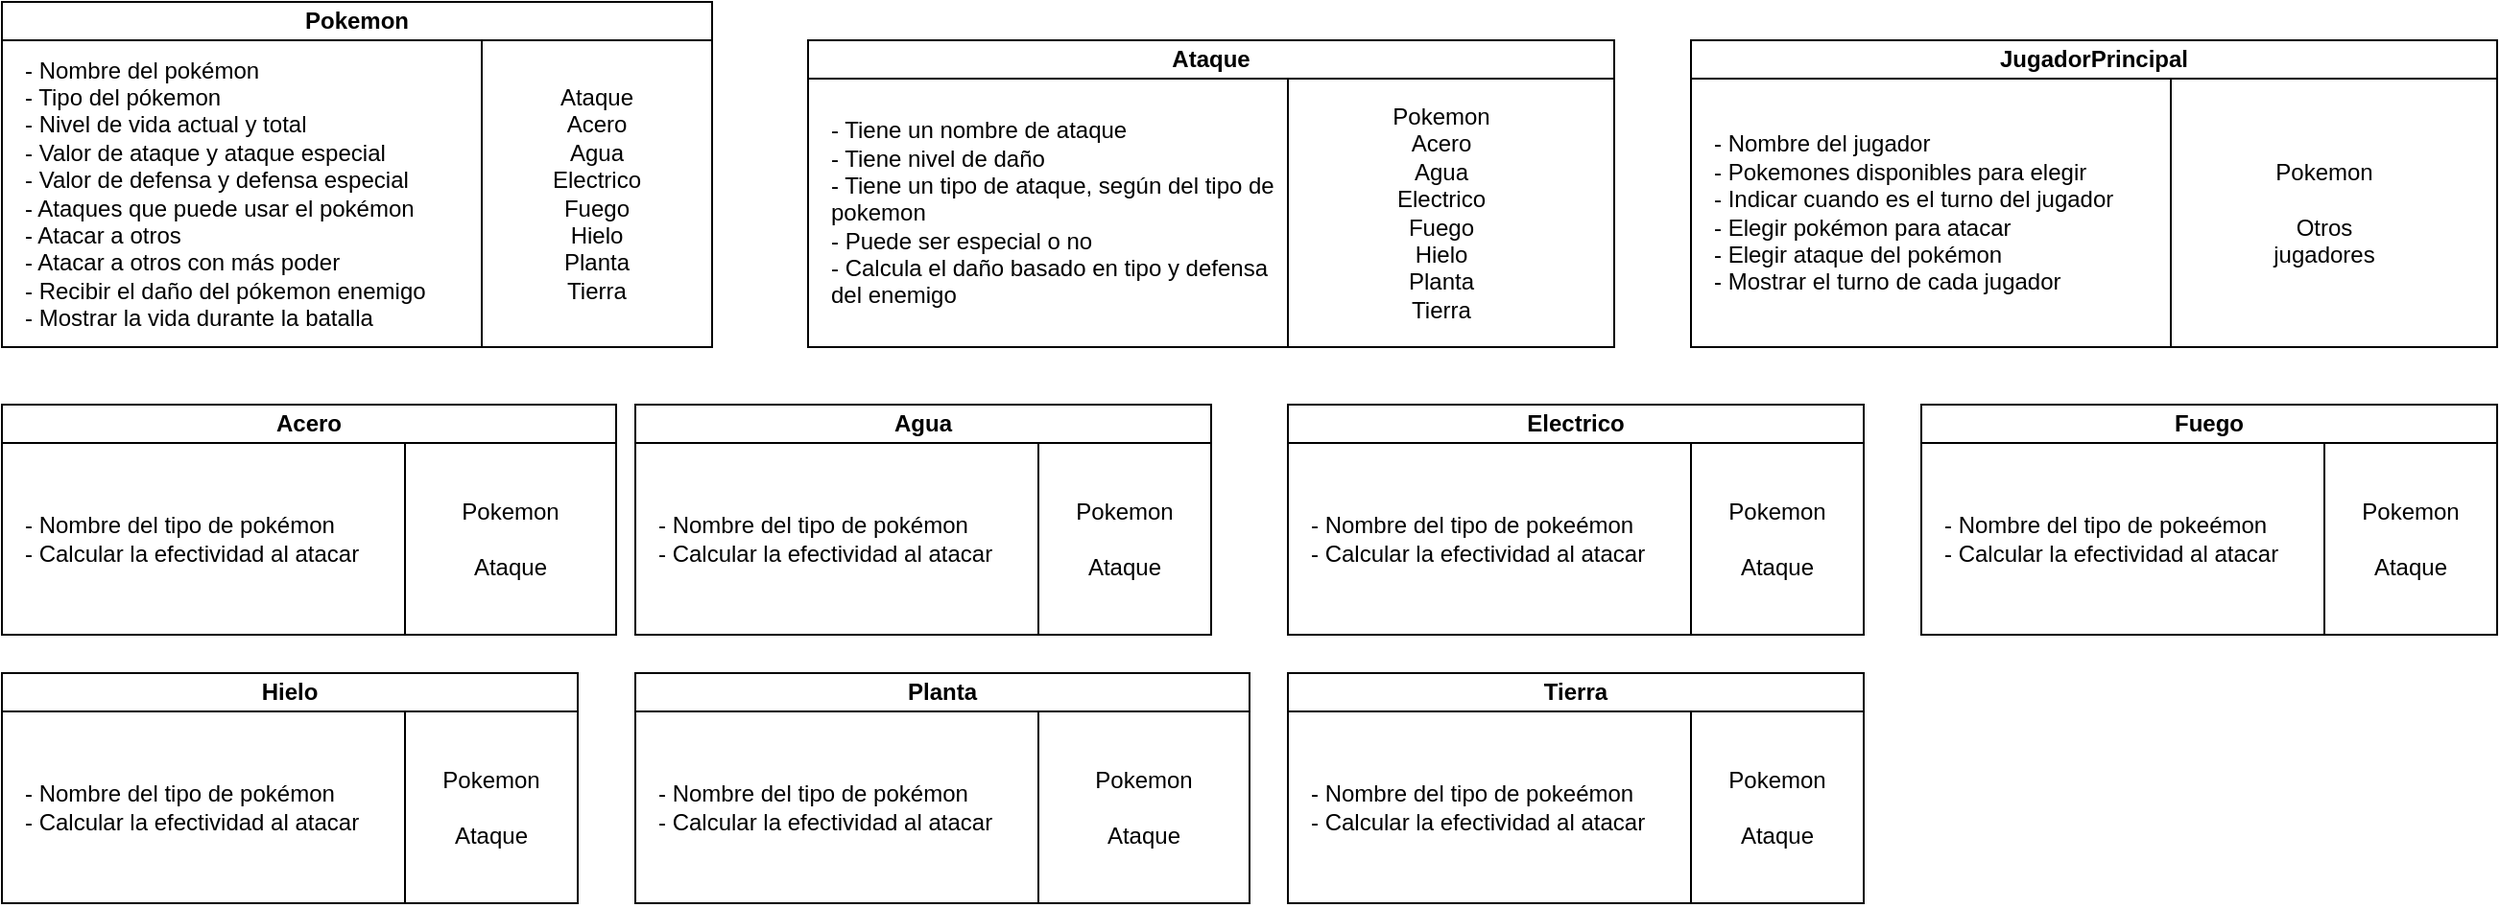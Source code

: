 <mxfile version="24.0.4" type="device">
  <diagram name="Página-1" id="uBa-ZxfVo51t8cMcVtil">
    <mxGraphModel dx="1613" dy="776" grid="1" gridSize="10" guides="1" tooltips="1" connect="1" arrows="1" fold="1" page="1" pageScale="1" pageWidth="827" pageHeight="1169" math="0" shadow="0">
      <root>
        <mxCell id="0" />
        <mxCell id="1" parent="0" />
        <mxCell id="x8lT5OQI2FOKMgvp1QR1-1" value="Ataque" style="swimlane;whiteSpace=wrap;html=1;startSize=20;" parent="1" vertex="1">
          <mxGeometry x="490" y="290" width="420" height="160" as="geometry" />
        </mxCell>
        <mxCell id="x8lT5OQI2FOKMgvp1QR1-2" value="- Tiene un nombre de ataque&lt;div&gt;- Tiene nivel de daño&lt;/div&gt;&lt;div&gt;- Tiene un tipo de ataque, según del tipo de pokemon&lt;/div&gt;&lt;div&gt;- Puede ser especial o no&lt;/div&gt;&lt;div&gt;- Calcula el daño basado en tipo y defensa del enemigo&lt;/div&gt;" style="text;html=1;align=left;verticalAlign=middle;whiteSpace=wrap;rounded=0;" parent="x8lT5OQI2FOKMgvp1QR1-1" vertex="1">
          <mxGeometry x="10" y="20" width="240" height="140" as="geometry" />
        </mxCell>
        <mxCell id="x8lT5OQI2FOKMgvp1QR1-3" value="" style="endArrow=none;html=1;rounded=0;exitX=1;exitY=1;exitDx=0;exitDy=0;" parent="x8lT5OQI2FOKMgvp1QR1-1" source="x8lT5OQI2FOKMgvp1QR1-2" edge="1">
          <mxGeometry width="50" height="50" relative="1" as="geometry">
            <mxPoint x="180" y="-140" as="sourcePoint" />
            <mxPoint x="250" y="20" as="targetPoint" />
          </mxGeometry>
        </mxCell>
        <mxCell id="x8lT5OQI2FOKMgvp1QR1-4" value="&lt;div&gt;&lt;span style=&quot;background-color: initial;&quot;&gt;Pokemon&lt;/span&gt;&lt;br&gt;&lt;/div&gt;&lt;div&gt;&lt;span style=&quot;background-color: initial;&quot;&gt;Acero&lt;/span&gt;&lt;/div&gt;&lt;div&gt;&lt;span style=&quot;background-color: initial;&quot;&gt;Agua&lt;/span&gt;&lt;/div&gt;&lt;div&gt;&lt;span style=&quot;background-color: initial;&quot;&gt;Electrico&lt;/span&gt;&lt;/div&gt;&lt;div&gt;&lt;span style=&quot;background-color: initial;&quot;&gt;Fuego&lt;/span&gt;&lt;/div&gt;&lt;div&gt;&lt;span style=&quot;background-color: initial;&quot;&gt;Hielo&lt;/span&gt;&lt;/div&gt;&lt;div&gt;&lt;span style=&quot;background-color: initial;&quot;&gt;Planta&lt;/span&gt;&lt;/div&gt;&lt;div&gt;&lt;span style=&quot;background-color: initial;&quot;&gt;Tierra&lt;/span&gt;&lt;/div&gt;" style="text;html=1;align=center;verticalAlign=middle;whiteSpace=wrap;rounded=0;" parent="x8lT5OQI2FOKMgvp1QR1-1" vertex="1">
          <mxGeometry x="300" y="75" width="60" height="30" as="geometry" />
        </mxCell>
        <mxCell id="n0_7weILmG-cv_jluciN-1" value="Pokemon" style="swimlane;whiteSpace=wrap;html=1;startSize=20;" parent="1" vertex="1">
          <mxGeometry x="70" y="270" width="370" height="180" as="geometry" />
        </mxCell>
        <mxCell id="n0_7weILmG-cv_jluciN-2" value="- Nombre del pokémon&lt;div&gt;&lt;div&gt;&lt;div&gt;- Tipo del pókemon&lt;/div&gt;&lt;div&gt;- Nivel de vida actual y total&lt;/div&gt;&lt;div&gt;- Valor de ataque y ataque especial&lt;/div&gt;&lt;/div&gt;&lt;div&gt;- Valor de defensa y defensa especial&lt;/div&gt;&lt;div&gt;- Ataques que puede usar el pokémon&lt;/div&gt;&lt;div&gt;- Atacar a otros&lt;/div&gt;&lt;div&gt;- Atacar a otros con más poder&lt;/div&gt;&lt;div&gt;- Recibir el daño del pókemon enemigo&lt;/div&gt;&lt;div&gt;- Mostrar la vida durante la batalla&lt;/div&gt;&lt;/div&gt;" style="text;html=1;align=left;verticalAlign=middle;whiteSpace=wrap;rounded=0;" parent="n0_7weILmG-cv_jluciN-1" vertex="1">
          <mxGeometry x="10" y="20" width="240" height="160" as="geometry" />
        </mxCell>
        <mxCell id="n0_7weILmG-cv_jluciN-3" value="" style="endArrow=none;html=1;rounded=0;exitX=1;exitY=1;exitDx=0;exitDy=0;" parent="n0_7weILmG-cv_jluciN-1" source="n0_7weILmG-cv_jluciN-2" edge="1">
          <mxGeometry width="50" height="50" relative="1" as="geometry">
            <mxPoint x="284" y="240" as="sourcePoint" />
            <mxPoint x="250" y="20" as="targetPoint" />
            <Array as="points">
              <mxPoint x="250" y="20" />
            </Array>
          </mxGeometry>
        </mxCell>
        <mxCell id="j6lhShgngt4Xnt18DybT-12" value="&lt;div&gt;Ataque&lt;/div&gt;&lt;div&gt;&lt;span style=&quot;background-color: initial;&quot;&gt;Acero&lt;/span&gt;&lt;/div&gt;&lt;div&gt;&lt;span style=&quot;background-color: initial;&quot;&gt;Agua&lt;/span&gt;&lt;/div&gt;&lt;div&gt;&lt;span style=&quot;background-color: initial;&quot;&gt;Electrico&lt;/span&gt;&lt;/div&gt;&lt;div&gt;&lt;span style=&quot;background-color: initial;&quot;&gt;Fuego&lt;/span&gt;&lt;/div&gt;&lt;div&gt;&lt;span style=&quot;background-color: initial;&quot;&gt;Hielo&lt;/span&gt;&lt;/div&gt;&lt;div&gt;&lt;span style=&quot;background-color: initial;&quot;&gt;Planta&lt;/span&gt;&lt;/div&gt;&lt;div&gt;&lt;span style=&quot;background-color: initial;&quot;&gt;Tierra&lt;/span&gt;&lt;/div&gt;" style="text;html=1;align=center;verticalAlign=middle;whiteSpace=wrap;rounded=0;" vertex="1" parent="n0_7weILmG-cv_jluciN-1">
          <mxGeometry x="280" y="85" width="60" height="30" as="geometry" />
        </mxCell>
        <mxCell id="n0_7weILmG-cv_jluciN-6" value="Acero" style="swimlane;whiteSpace=wrap;html=1;startSize=20;" parent="1" vertex="1">
          <mxGeometry x="70" y="480" width="320" height="120" as="geometry" />
        </mxCell>
        <mxCell id="n0_7weILmG-cv_jluciN-7" value="- Nombre del tipo de pokémon&lt;div&gt;&lt;div&gt;&lt;div&gt;- Calcular la efectividad al atacar&lt;/div&gt;&lt;/div&gt;&lt;/div&gt;" style="text;html=1;align=left;verticalAlign=middle;whiteSpace=wrap;rounded=0;" parent="n0_7weILmG-cv_jluciN-6" vertex="1">
          <mxGeometry x="10" y="20" width="200" height="100" as="geometry" />
        </mxCell>
        <mxCell id="n0_7weILmG-cv_jluciN-8" value="" style="endArrow=none;html=1;rounded=0;" parent="n0_7weILmG-cv_jluciN-6" edge="1">
          <mxGeometry width="50" height="50" relative="1" as="geometry">
            <mxPoint x="210" y="120" as="sourcePoint" />
            <mxPoint x="210" y="20" as="targetPoint" />
            <Array as="points">
              <mxPoint x="210" y="20" />
            </Array>
          </mxGeometry>
        </mxCell>
        <mxCell id="j6lhShgngt4Xnt18DybT-11" value="&lt;div&gt;&lt;div&gt;&lt;div&gt;Pokemon&lt;/div&gt;&lt;div&gt;&lt;br&gt;&lt;/div&gt;&lt;div&gt;Ataque&lt;/div&gt;&lt;/div&gt;&lt;/div&gt;" style="text;html=1;align=center;verticalAlign=middle;whiteSpace=wrap;rounded=0;" vertex="1" parent="n0_7weILmG-cv_jluciN-6">
          <mxGeometry x="220" y="45" width="90" height="50" as="geometry" />
        </mxCell>
        <mxCell id="n0_7weILmG-cv_jluciN-14" value="Electrico" style="swimlane;whiteSpace=wrap;html=1;startSize=20;" parent="1" vertex="1">
          <mxGeometry x="740" y="480" width="300" height="120" as="geometry" />
        </mxCell>
        <mxCell id="n0_7weILmG-cv_jluciN-15" value="- Nombre del tipo de pokeémon&lt;div&gt;&lt;div&gt;&lt;div&gt;- Calcular la efectividad al atacar&lt;/div&gt;&lt;/div&gt;&lt;/div&gt;" style="text;html=1;align=left;verticalAlign=middle;whiteSpace=wrap;rounded=0;" parent="n0_7weILmG-cv_jluciN-14" vertex="1">
          <mxGeometry x="10" y="20" width="200" height="100" as="geometry" />
        </mxCell>
        <mxCell id="n0_7weILmG-cv_jluciN-16" value="" style="endArrow=none;html=1;rounded=0;" parent="n0_7weILmG-cv_jluciN-14" edge="1">
          <mxGeometry width="50" height="50" relative="1" as="geometry">
            <mxPoint x="210" y="120" as="sourcePoint" />
            <mxPoint x="210" y="20" as="targetPoint" />
            <Array as="points">
              <mxPoint x="210" y="20" />
            </Array>
          </mxGeometry>
        </mxCell>
        <mxCell id="j6lhShgngt4Xnt18DybT-6" value="&lt;div&gt;&lt;div&gt;&lt;div&gt;Pokemon&lt;/div&gt;&lt;div&gt;&lt;br&gt;&lt;/div&gt;&lt;div&gt;Ataque&lt;/div&gt;&lt;/div&gt;&lt;/div&gt;" style="text;html=1;align=center;verticalAlign=middle;whiteSpace=wrap;rounded=0;" vertex="1" parent="n0_7weILmG-cv_jluciN-14">
          <mxGeometry x="210" y="45" width="90" height="50" as="geometry" />
        </mxCell>
        <mxCell id="n0_7weILmG-cv_jluciN-18" value="Agua" style="swimlane;whiteSpace=wrap;html=1;startSize=20;" parent="1" vertex="1">
          <mxGeometry x="400" y="480" width="300" height="120" as="geometry" />
        </mxCell>
        <mxCell id="n0_7weILmG-cv_jluciN-19" value="- Nombre del tipo de pokémon&lt;div&gt;&lt;div&gt;&lt;div&gt;- Calcular la efectividad al atacar&lt;/div&gt;&lt;/div&gt;&lt;/div&gt;" style="text;html=1;align=left;verticalAlign=middle;whiteSpace=wrap;rounded=0;" parent="n0_7weILmG-cv_jluciN-18" vertex="1">
          <mxGeometry x="10" y="20" width="200" height="100" as="geometry" />
        </mxCell>
        <mxCell id="n0_7weILmG-cv_jluciN-20" value="" style="endArrow=none;html=1;rounded=0;" parent="n0_7weILmG-cv_jluciN-18" edge="1">
          <mxGeometry width="50" height="50" relative="1" as="geometry">
            <mxPoint x="210" y="120" as="sourcePoint" />
            <mxPoint x="210" y="20" as="targetPoint" />
            <Array as="points">
              <mxPoint x="210" y="20" />
            </Array>
          </mxGeometry>
        </mxCell>
        <mxCell id="j6lhShgngt4Xnt18DybT-5" value="&lt;div&gt;&lt;div&gt;&lt;div&gt;Pokemon&lt;/div&gt;&lt;div&gt;&lt;br&gt;&lt;/div&gt;&lt;div&gt;Ataque&lt;/div&gt;&lt;/div&gt;&lt;/div&gt;" style="text;html=1;align=center;verticalAlign=middle;whiteSpace=wrap;rounded=0;" vertex="1" parent="n0_7weILmG-cv_jluciN-18">
          <mxGeometry x="210" y="45" width="90" height="50" as="geometry" />
        </mxCell>
        <mxCell id="n0_7weILmG-cv_jluciN-22" value="Fuego" style="swimlane;whiteSpace=wrap;html=1;startSize=20;" parent="1" vertex="1">
          <mxGeometry x="1070" y="480" width="300" height="120" as="geometry" />
        </mxCell>
        <mxCell id="n0_7weILmG-cv_jluciN-23" value="- Nombre del tipo de pokeémon&lt;div&gt;&lt;div&gt;&lt;div&gt;- Calcular la efectividad al atacar&lt;/div&gt;&lt;/div&gt;&lt;/div&gt;" style="text;html=1;align=left;verticalAlign=middle;whiteSpace=wrap;rounded=0;" parent="n0_7weILmG-cv_jluciN-22" vertex="1">
          <mxGeometry x="10" y="20" width="200" height="100" as="geometry" />
        </mxCell>
        <mxCell id="n0_7weILmG-cv_jluciN-24" value="" style="endArrow=none;html=1;rounded=0;" parent="n0_7weILmG-cv_jluciN-22" edge="1">
          <mxGeometry width="50" height="50" relative="1" as="geometry">
            <mxPoint x="210" y="120" as="sourcePoint" />
            <mxPoint x="210" y="20" as="targetPoint" />
            <Array as="points">
              <mxPoint x="210" y="20" />
            </Array>
          </mxGeometry>
        </mxCell>
        <mxCell id="j6lhShgngt4Xnt18DybT-7" value="&lt;div&gt;&lt;div&gt;&lt;div&gt;Pokemon&lt;/div&gt;&lt;div&gt;&lt;br&gt;&lt;/div&gt;&lt;div&gt;Ataque&lt;/div&gt;&lt;/div&gt;&lt;/div&gt;" style="text;html=1;align=center;verticalAlign=middle;whiteSpace=wrap;rounded=0;" vertex="1" parent="n0_7weILmG-cv_jluciN-22">
          <mxGeometry x="210" y="45" width="90" height="50" as="geometry" />
        </mxCell>
        <mxCell id="n0_7weILmG-cv_jluciN-26" value="Hielo&lt;span style=&quot;color: rgba(0, 0, 0, 0); font-family: monospace; font-size: 0px; font-weight: 400; text-align: start; text-wrap: nowrap;&quot;&gt;%3CmxGraphModel%3E%3Croot%3E%3CmxCell%20id%3D%220%22%2F%3E%3CmxCell%20id%3D%221%22%20parent%3D%220%22%2F%3E%3CmxCell%20id%3D%222%22%20value%3D%22Agua%22%20style%3D%22swimlane%3BwhiteSpace%3Dwrap%3Bhtml%3D1%3BstartSize%3D20%3B%22%20vertex%3D%221%22%20parent%3D%221%22%3E%3CmxGeometry%20x%3D%2270%22%20y%3D%22630%22%20width%3D%22300%22%20height%3D%22120%22%20as%3D%22geometry%22%2F%3E%3C%2FmxCell%3E%3CmxCell%20id%3D%223%22%20value%3D%22-%20Nombre%20del%20tipo%20de%20poke%C3%A9mon%26lt%3Bdiv%26gt%3B%26lt%3Bdiv%26gt%3B%26lt%3Bdiv%26gt%3B-%20Calcular%20la%20efectividad%20al%20atacar%26lt%3B%2Fdiv%26gt%3B%26lt%3B%2Fdiv%26gt%3B%26lt%3B%2Fdiv%26gt%3B%22%20style%3D%22text%3Bhtml%3D1%3Balign%3Dleft%3BverticalAlign%3Dmiddle%3BwhiteSpace%3Dwrap%3Brounded%3D0%3B%22%20vertex%3D%221%22%20parent%3D%222%22%3E%3CmxGeometry%20x%3D%2210%22%20y%3D%2220%22%20width%3D%22200%22%20height%3D%22100%22%20as%3D%22geometry%22%2F%3E%3C%2FmxCell%3E%3CmxCell%20id%3D%224%22%20value%3D%22%22%20style%3D%22endArrow%3Dnone%3Bhtml%3D1%3Brounded%3D0%3B%22%20edge%3D%221%22%20parent%3D%222%22%3E%3CmxGeometry%20width%3D%2250%22%20height%3D%2250%22%20relative%3D%221%22%20as%3D%22geometry%22%3E%3CmxPoint%20x%3D%22210%22%20y%3D%22120%22%20as%3D%22sourcePoint%22%2F%3E%3CmxPoint%20x%3D%22210%22%20y%3D%2220%22%20as%3D%22targetPoint%22%2F%3E%3CArray%20as%3D%22points%22%3E%3CmxPoint%20x%3D%22210%22%20y%3D%2220%22%2F%3E%3C%2FArray%3E%3C%2FmxGeometry%3E%3C%2FmxCell%3E%3CmxCell%20id%3D%225%22%20value%3D%22IPokemon%26lt%3Bdiv%26gt%3B%26lt%3Bbr%26gt%3B%26lt%3B%2Fdiv%26gt%3B%26lt%3Bdiv%26gt%3BITipo%26lt%3B%2Fdiv%26gt%3B%26lt%3Bdiv%26gt%3B%26lt%3Bbr%26gt%3B%26lt%3B%2Fdiv%26gt%3B%26lt%3Bdiv%26gt%3BIJugador%26lt%3Bbr%26gt%3B%26lt%3Bdiv%26gt%3B%26lt%3Bbr%26gt%3B%26lt%3Bdiv%26gt%3BAtaque%26lt%3B%2Fdiv%26gt%3B%26lt%3B%2Fdiv%26gt%3B%26lt%3B%2Fdiv%26gt%3B%22%20style%3D%22text%3Bhtml%3D1%3Balign%3Dcenter%3BverticalAlign%3Dmiddle%3BwhiteSpace%3Dwrap%3Brounded%3D0%3B%22%20vertex%3D%221%22%20parent%3D%222%22%3E%3CmxGeometry%20x%3D%22200%22%20y%3D%2267.5%22%20width%3D%22120%22%20height%3D%225%22%20as%3D%22geometry%22%2F%3E%3C%2FmxCell%3E%3C%2Froot%3E%3C%2FmxGraphModel%3E&lt;/span&gt;" style="swimlane;whiteSpace=wrap;html=1;startSize=20;" parent="1" vertex="1">
          <mxGeometry x="70" y="620" width="300" height="120" as="geometry" />
        </mxCell>
        <mxCell id="n0_7weILmG-cv_jluciN-27" value="- Nombre del tipo de pokémon&lt;div&gt;&lt;div&gt;&lt;div&gt;- Calcular la efectividad al atacar&lt;/div&gt;&lt;/div&gt;&lt;/div&gt;" style="text;html=1;align=left;verticalAlign=middle;whiteSpace=wrap;rounded=0;" parent="n0_7weILmG-cv_jluciN-26" vertex="1">
          <mxGeometry x="10" y="20" width="200" height="100" as="geometry" />
        </mxCell>
        <mxCell id="n0_7weILmG-cv_jluciN-28" value="" style="endArrow=none;html=1;rounded=0;" parent="n0_7weILmG-cv_jluciN-26" edge="1">
          <mxGeometry width="50" height="50" relative="1" as="geometry">
            <mxPoint x="210" y="120" as="sourcePoint" />
            <mxPoint x="210" y="20" as="targetPoint" />
            <Array as="points">
              <mxPoint x="210" y="20" />
            </Array>
          </mxGeometry>
        </mxCell>
        <mxCell id="j6lhShgngt4Xnt18DybT-10" value="&lt;div&gt;&lt;div&gt;&lt;div&gt;Pokemon&lt;/div&gt;&lt;div&gt;&lt;br&gt;&lt;/div&gt;&lt;div&gt;Ataque&lt;/div&gt;&lt;/div&gt;&lt;/div&gt;" style="text;html=1;align=center;verticalAlign=middle;whiteSpace=wrap;rounded=0;" vertex="1" parent="n0_7weILmG-cv_jluciN-26">
          <mxGeometry x="210" y="45" width="90" height="50" as="geometry" />
        </mxCell>
        <mxCell id="n0_7weILmG-cv_jluciN-35" value="Tierra" style="swimlane;whiteSpace=wrap;html=1;startSize=20;" parent="1" vertex="1">
          <mxGeometry x="740" y="620" width="300" height="120" as="geometry" />
        </mxCell>
        <mxCell id="n0_7weILmG-cv_jluciN-36" value="- Nombre del tipo de pokeémon&lt;div&gt;&lt;div&gt;&lt;div&gt;- Calcular la efectividad al atacar&lt;/div&gt;&lt;/div&gt;&lt;/div&gt;" style="text;html=1;align=left;verticalAlign=middle;whiteSpace=wrap;rounded=0;" parent="n0_7weILmG-cv_jluciN-35" vertex="1">
          <mxGeometry x="10" y="20" width="200" height="100" as="geometry" />
        </mxCell>
        <mxCell id="n0_7weILmG-cv_jluciN-37" value="" style="endArrow=none;html=1;rounded=0;" parent="n0_7weILmG-cv_jluciN-35" edge="1">
          <mxGeometry width="50" height="50" relative="1" as="geometry">
            <mxPoint x="210" y="120" as="sourcePoint" />
            <mxPoint x="210" y="20" as="targetPoint" />
            <Array as="points">
              <mxPoint x="210" y="20" />
            </Array>
          </mxGeometry>
        </mxCell>
        <mxCell id="j6lhShgngt4Xnt18DybT-8" value="&lt;div&gt;&lt;div&gt;&lt;div&gt;Pokemon&lt;/div&gt;&lt;div&gt;&lt;br&gt;&lt;/div&gt;&lt;div&gt;Ataque&lt;/div&gt;&lt;/div&gt;&lt;/div&gt;" style="text;html=1;align=center;verticalAlign=middle;whiteSpace=wrap;rounded=0;" vertex="1" parent="n0_7weILmG-cv_jluciN-35">
          <mxGeometry x="210" y="45" width="90" height="50" as="geometry" />
        </mxCell>
        <mxCell id="n0_7weILmG-cv_jluciN-39" value="Planta" style="swimlane;whiteSpace=wrap;html=1;startSize=20;" parent="1" vertex="1">
          <mxGeometry x="400" y="620" width="320" height="120" as="geometry" />
        </mxCell>
        <mxCell id="n0_7weILmG-cv_jluciN-40" value="- Nombre del tipo de pokémon&lt;div&gt;&lt;div&gt;&lt;div&gt;- Calcular la efectividad al atacar&lt;/div&gt;&lt;/div&gt;&lt;/div&gt;" style="text;html=1;align=left;verticalAlign=middle;whiteSpace=wrap;rounded=0;" parent="n0_7weILmG-cv_jluciN-39" vertex="1">
          <mxGeometry x="10" y="20" width="200" height="100" as="geometry" />
        </mxCell>
        <mxCell id="n0_7weILmG-cv_jluciN-41" value="" style="endArrow=none;html=1;rounded=0;" parent="n0_7weILmG-cv_jluciN-39" edge="1">
          <mxGeometry width="50" height="50" relative="1" as="geometry">
            <mxPoint x="210" y="120" as="sourcePoint" />
            <mxPoint x="210" y="20" as="targetPoint" />
            <Array as="points">
              <mxPoint x="210" y="20" />
            </Array>
          </mxGeometry>
        </mxCell>
        <mxCell id="j6lhShgngt4Xnt18DybT-9" value="&lt;div&gt;&lt;div&gt;&lt;div&gt;Pokemon&lt;/div&gt;&lt;div&gt;&lt;br&gt;&lt;/div&gt;&lt;div&gt;Ataque&lt;/div&gt;&lt;/div&gt;&lt;/div&gt;" style="text;html=1;align=center;verticalAlign=middle;whiteSpace=wrap;rounded=0;" vertex="1" parent="n0_7weILmG-cv_jluciN-39">
          <mxGeometry x="220" y="45" width="90" height="50" as="geometry" />
        </mxCell>
        <mxCell id="n0_7weILmG-cv_jluciN-44" value="JugadorPrincipal" style="swimlane;whiteSpace=wrap;html=1;startSize=20;" parent="1" vertex="1">
          <mxGeometry x="950" y="290" width="420" height="160" as="geometry" />
        </mxCell>
        <mxCell id="n0_7weILmG-cv_jluciN-45" value="&lt;div&gt;- Nombre del jugador&lt;/div&gt;&lt;div&gt;- Pokemones disponibles para elegir&lt;/div&gt;&lt;div&gt;&lt;span style=&quot;background-color: initial;&quot;&gt;- Indicar cuando es el turno del jugador&lt;/span&gt;&lt;/div&gt;&lt;div&gt;&lt;div&gt;&lt;span style=&quot;background-color: initial;&quot;&gt;- Elegir pokémon para atacar&lt;/span&gt;&lt;br&gt;&lt;/div&gt;&lt;div&gt;- Elegir ataque del pokémon&amp;nbsp;&lt;/div&gt;&lt;div&gt;- Mostrar el turno de cada jugador&lt;/div&gt;&lt;/div&gt;" style="text;html=1;align=left;verticalAlign=middle;whiteSpace=wrap;rounded=0;" parent="n0_7weILmG-cv_jluciN-44" vertex="1">
          <mxGeometry x="10" y="20" width="240" height="140" as="geometry" />
        </mxCell>
        <mxCell id="n0_7weILmG-cv_jluciN-46" value="" style="endArrow=none;html=1;rounded=0;exitX=1;exitY=1;exitDx=0;exitDy=0;" parent="n0_7weILmG-cv_jluciN-44" source="n0_7weILmG-cv_jluciN-45" edge="1">
          <mxGeometry width="50" height="50" relative="1" as="geometry">
            <mxPoint x="180" y="-140" as="sourcePoint" />
            <mxPoint x="250" y="20" as="targetPoint" />
          </mxGeometry>
        </mxCell>
        <mxCell id="j6lhShgngt4Xnt18DybT-3" value="&lt;div&gt;&lt;span style=&quot;background-color: initial;&quot;&gt;Pokemon&lt;/span&gt;&lt;br&gt;&lt;/div&gt;&lt;div&gt;&lt;span style=&quot;background-color: initial;&quot;&gt;&lt;br&gt;&lt;/span&gt;&lt;/div&gt;&lt;div&gt;&lt;span style=&quot;background-color: initial;&quot;&gt;Otros jugadores&lt;/span&gt;&lt;/div&gt;" style="text;html=1;align=center;verticalAlign=middle;whiteSpace=wrap;rounded=0;" vertex="1" parent="n0_7weILmG-cv_jluciN-44">
          <mxGeometry x="300" y="75" width="60" height="30" as="geometry" />
        </mxCell>
      </root>
    </mxGraphModel>
  </diagram>
</mxfile>
